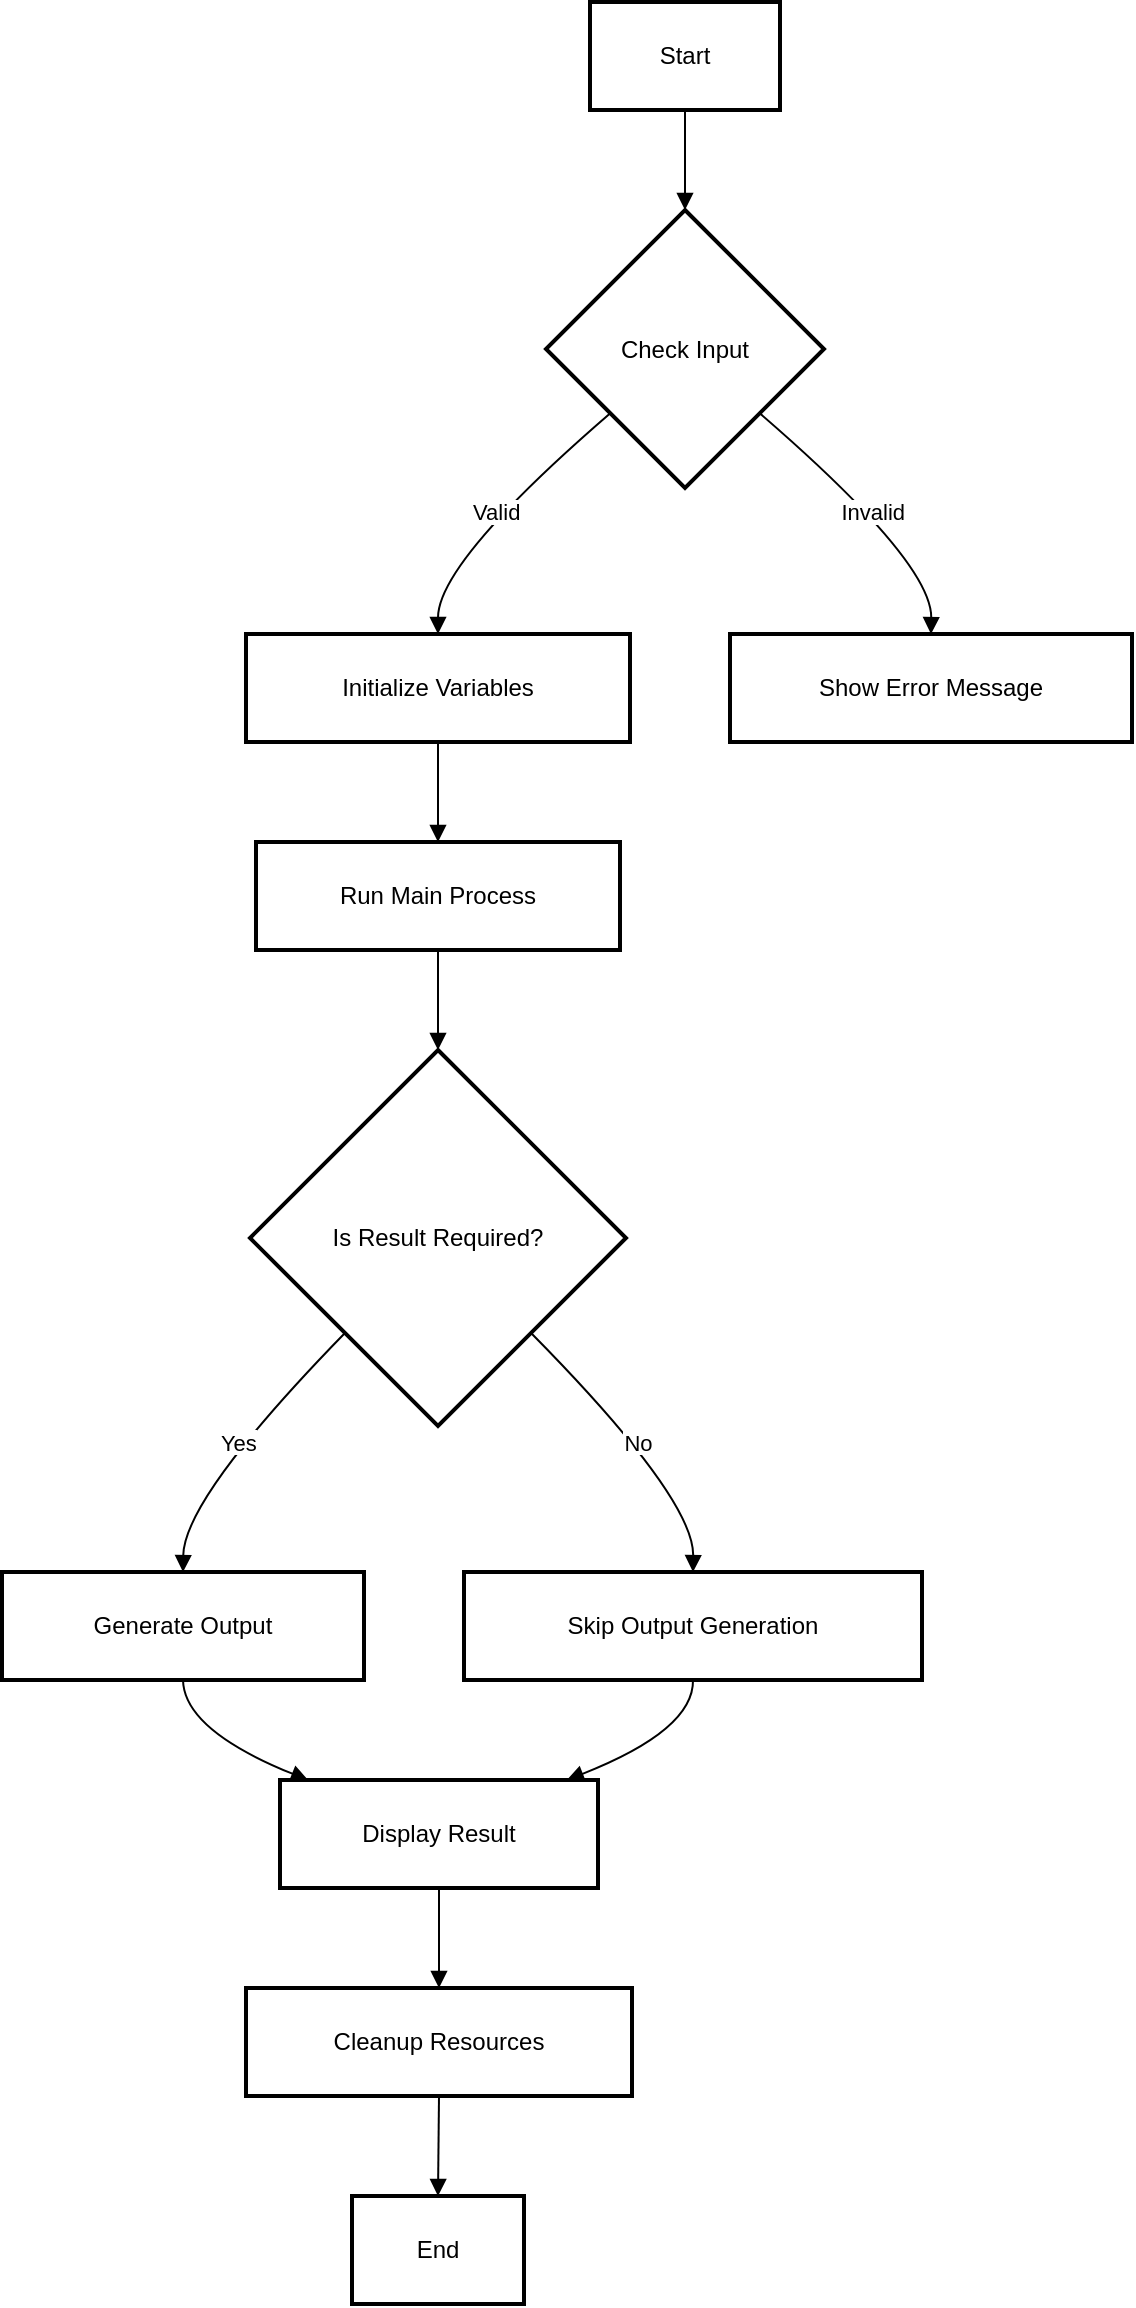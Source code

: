 <mxfile version="26.0.8">
  <diagram name="Page-1" id="0GiKEF1QIUblMhbhEIL6">
    <mxGraphModel>
      <root>
        <mxCell id="0" />
        <mxCell id="1" parent="0" />
        <mxCell id="2" value="Start" style="whiteSpace=wrap;strokeWidth=2;" vertex="1" parent="1">
          <mxGeometry x="302" y="8" width="95" height="54" as="geometry" />
        </mxCell>
        <mxCell id="3" value="Check Input" style="rhombus;strokeWidth=2;whiteSpace=wrap;" vertex="1" parent="1">
          <mxGeometry x="280" y="112" width="139" height="139" as="geometry" />
        </mxCell>
        <mxCell id="4" value="Initialize Variables" style="whiteSpace=wrap;strokeWidth=2;" vertex="1" parent="1">
          <mxGeometry x="130" y="324" width="192" height="54" as="geometry" />
        </mxCell>
        <mxCell id="5" value="Show Error Message" style="whiteSpace=wrap;strokeWidth=2;" vertex="1" parent="1">
          <mxGeometry x="372" y="324" width="201" height="54" as="geometry" />
        </mxCell>
        <mxCell id="6" value="Run Main Process" style="whiteSpace=wrap;strokeWidth=2;" vertex="1" parent="1">
          <mxGeometry x="135" y="428" width="182" height="54" as="geometry" />
        </mxCell>
        <mxCell id="7" value="Is Result Required?" style="rhombus;strokeWidth=2;whiteSpace=wrap;" vertex="1" parent="1">
          <mxGeometry x="132" y="532" width="188" height="188" as="geometry" />
        </mxCell>
        <mxCell id="8" value="Generate Output" style="whiteSpace=wrap;strokeWidth=2;" vertex="1" parent="1">
          <mxGeometry x="8" y="793" width="181" height="54" as="geometry" />
        </mxCell>
        <mxCell id="9" value="Skip Output Generation" style="whiteSpace=wrap;strokeWidth=2;" vertex="1" parent="1">
          <mxGeometry x="239" y="793" width="229" height="54" as="geometry" />
        </mxCell>
        <mxCell id="10" value="Display Result" style="whiteSpace=wrap;strokeWidth=2;" vertex="1" parent="1">
          <mxGeometry x="147" y="897" width="159" height="54" as="geometry" />
        </mxCell>
        <mxCell id="11" value="Cleanup Resources" style="whiteSpace=wrap;strokeWidth=2;" vertex="1" parent="1">
          <mxGeometry x="130" y="1001" width="193" height="54" as="geometry" />
        </mxCell>
        <mxCell id="12" value="End" style="whiteSpace=wrap;strokeWidth=2;" vertex="1" parent="1">
          <mxGeometry x="183" y="1105" width="86" height="54" as="geometry" />
        </mxCell>
        <mxCell id="13" value="" style="curved=1;startArrow=none;endArrow=block;exitX=0.5;exitY=1;entryX=0.5;entryY=0;" edge="1" parent="1" source="2" target="3">
          <mxGeometry relative="1" as="geometry">
            <Array as="points" />
          </mxGeometry>
        </mxCell>
        <mxCell id="14" value="Valid" style="curved=1;startArrow=none;endArrow=block;exitX=0;exitY=0.93;entryX=0.5;entryY=0;" edge="1" parent="1" source="3" target="4">
          <mxGeometry relative="1" as="geometry">
            <Array as="points">
              <mxPoint x="226" y="288" />
            </Array>
          </mxGeometry>
        </mxCell>
        <mxCell id="15" value="Invalid" style="curved=1;startArrow=none;endArrow=block;exitX=1;exitY=0.93;entryX=0.5;entryY=0;" edge="1" parent="1" source="3" target="5">
          <mxGeometry relative="1" as="geometry">
            <Array as="points">
              <mxPoint x="473" y="288" />
            </Array>
          </mxGeometry>
        </mxCell>
        <mxCell id="16" value="" style="curved=1;startArrow=none;endArrow=block;exitX=0.5;exitY=1;entryX=0.5;entryY=0;" edge="1" parent="1" source="4" target="6">
          <mxGeometry relative="1" as="geometry">
            <Array as="points" />
          </mxGeometry>
        </mxCell>
        <mxCell id="17" value="" style="curved=1;startArrow=none;endArrow=block;exitX=0.5;exitY=1;entryX=0.5;entryY=0;" edge="1" parent="1" source="6" target="7">
          <mxGeometry relative="1" as="geometry">
            <Array as="points" />
          </mxGeometry>
        </mxCell>
        <mxCell id="18" value="Yes" style="curved=1;startArrow=none;endArrow=block;exitX=0.01;exitY=1;entryX=0.5;entryY=-0.01;" edge="1" parent="1" source="7" target="8">
          <mxGeometry relative="1" as="geometry">
            <Array as="points">
              <mxPoint x="99" y="756" />
            </Array>
          </mxGeometry>
        </mxCell>
        <mxCell id="19" value="No" style="curved=1;startArrow=none;endArrow=block;exitX=0.99;exitY=1;entryX=0.5;entryY=-0.01;" edge="1" parent="1" source="7" target="9">
          <mxGeometry relative="1" as="geometry">
            <Array as="points">
              <mxPoint x="354" y="756" />
            </Array>
          </mxGeometry>
        </mxCell>
        <mxCell id="20" value="" style="curved=1;startArrow=none;endArrow=block;exitX=0.5;exitY=0.99;entryX=0.08;entryY=-0.01;" edge="1" parent="1" source="8" target="10">
          <mxGeometry relative="1" as="geometry">
            <Array as="points">
              <mxPoint x="99" y="872" />
            </Array>
          </mxGeometry>
        </mxCell>
        <mxCell id="21" value="" style="curved=1;startArrow=none;endArrow=block;exitX=0.5;exitY=0.99;entryX=0.91;entryY=-0.01;" edge="1" parent="1" source="9" target="10">
          <mxGeometry relative="1" as="geometry">
            <Array as="points">
              <mxPoint x="354" y="872" />
            </Array>
          </mxGeometry>
        </mxCell>
        <mxCell id="22" value="" style="curved=1;startArrow=none;endArrow=block;exitX=0.5;exitY=0.99;entryX=0.5;entryY=-0.01;" edge="1" parent="1" source="10" target="11">
          <mxGeometry relative="1" as="geometry">
            <Array as="points" />
          </mxGeometry>
        </mxCell>
        <mxCell id="23" value="" style="curved=1;startArrow=none;endArrow=block;exitX=0.5;exitY=0.99;entryX=0.5;entryY=-0.01;" edge="1" parent="1" source="11" target="12">
          <mxGeometry relative="1" as="geometry">
            <Array as="points" />
          </mxGeometry>
        </mxCell>
      </root>
    </mxGraphModel>
  </diagram>
</mxfile>
